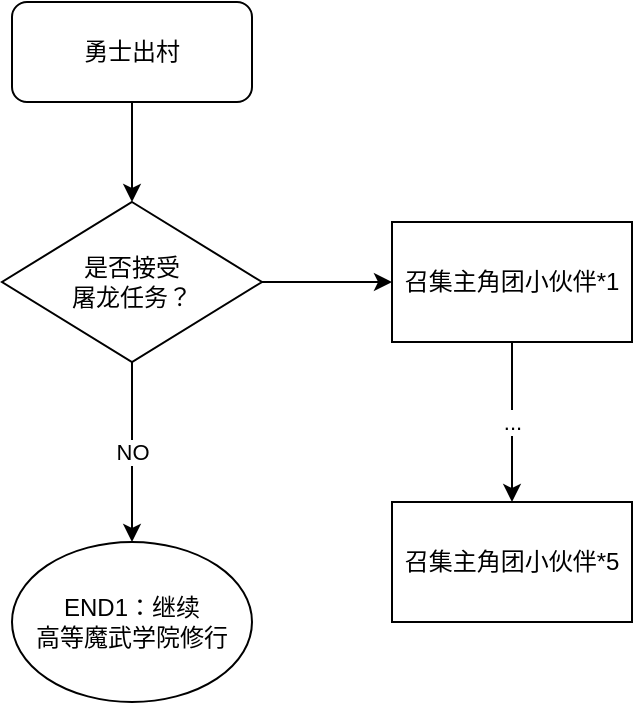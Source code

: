 <mxfile version="15.2.9" type="github">
  <diagram id="yUHdPp0kAHqBiXr9JHXE" name="Page-1">
    <mxGraphModel dx="808" dy="786" grid="1" gridSize="10" guides="1" tooltips="1" connect="1" arrows="1" fold="1" page="1" pageScale="1" pageWidth="827" pageHeight="1169" math="0" shadow="0">
      <root>
        <mxCell id="0" />
        <mxCell id="1" parent="0" />
        <mxCell id="y4c93qUxXDIrm90M2p12-7" value="" style="edgeStyle=orthogonalEdgeStyle;rounded=0;orthogonalLoop=1;jettySize=auto;html=1;" edge="1" parent="1" source="y4c93qUxXDIrm90M2p12-1" target="y4c93qUxXDIrm90M2p12-3">
          <mxGeometry relative="1" as="geometry" />
        </mxCell>
        <mxCell id="y4c93qUxXDIrm90M2p12-1" value="勇士出村" style="rounded=1;whiteSpace=wrap;html=1;" vertex="1" parent="1">
          <mxGeometry x="130" y="90" width="120" height="50" as="geometry" />
        </mxCell>
        <mxCell id="y4c93qUxXDIrm90M2p12-6" value="NO" style="edgeStyle=orthogonalEdgeStyle;rounded=0;orthogonalLoop=1;jettySize=auto;html=1;entryX=0.5;entryY=0;entryDx=0;entryDy=0;" edge="1" parent="1" source="y4c93qUxXDIrm90M2p12-3" target="y4c93qUxXDIrm90M2p12-5">
          <mxGeometry relative="1" as="geometry" />
        </mxCell>
        <mxCell id="y4c93qUxXDIrm90M2p12-9" style="edgeStyle=orthogonalEdgeStyle;rounded=0;orthogonalLoop=1;jettySize=auto;html=1;entryX=0;entryY=0.5;entryDx=0;entryDy=0;" edge="1" parent="1" source="y4c93qUxXDIrm90M2p12-3" target="y4c93qUxXDIrm90M2p12-8">
          <mxGeometry relative="1" as="geometry" />
        </mxCell>
        <mxCell id="y4c93qUxXDIrm90M2p12-3" value="是否接受&lt;br&gt;屠龙任务？" style="rhombus;whiteSpace=wrap;html=1;" vertex="1" parent="1">
          <mxGeometry x="125" y="190" width="130" height="80" as="geometry" />
        </mxCell>
        <mxCell id="y4c93qUxXDIrm90M2p12-5" value="END1：继续&lt;br&gt;高等魔武学院修行" style="ellipse;whiteSpace=wrap;html=1;" vertex="1" parent="1">
          <mxGeometry x="130" y="360" width="120" height="80" as="geometry" />
        </mxCell>
        <mxCell id="y4c93qUxXDIrm90M2p12-11" value="..." style="edgeStyle=orthogonalEdgeStyle;rounded=0;orthogonalLoop=1;jettySize=auto;html=1;" edge="1" parent="1" source="y4c93qUxXDIrm90M2p12-8" target="y4c93qUxXDIrm90M2p12-10">
          <mxGeometry relative="1" as="geometry">
            <Array as="points">
              <mxPoint x="380" y="300" />
              <mxPoint x="380" y="300" />
            </Array>
          </mxGeometry>
        </mxCell>
        <mxCell id="y4c93qUxXDIrm90M2p12-8" value="召集主角团小伙伴*1" style="rounded=0;whiteSpace=wrap;html=1;" vertex="1" parent="1">
          <mxGeometry x="320" y="200" width="120" height="60" as="geometry" />
        </mxCell>
        <mxCell id="y4c93qUxXDIrm90M2p12-10" value="召集主角团小伙伴*5" style="rounded=0;whiteSpace=wrap;html=1;" vertex="1" parent="1">
          <mxGeometry x="320" y="340" width="120" height="60" as="geometry" />
        </mxCell>
      </root>
    </mxGraphModel>
  </diagram>
</mxfile>
